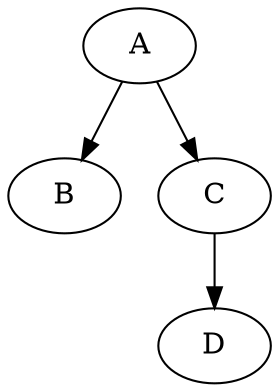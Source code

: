 strict digraph G {
  1 [ label="A" ];
  2 [ label="B" ];
  3 [ label="C" ];
  4 [ label="D" ];
  1 -> 2;
  1 -> 3;
  3 -> 4;
}

